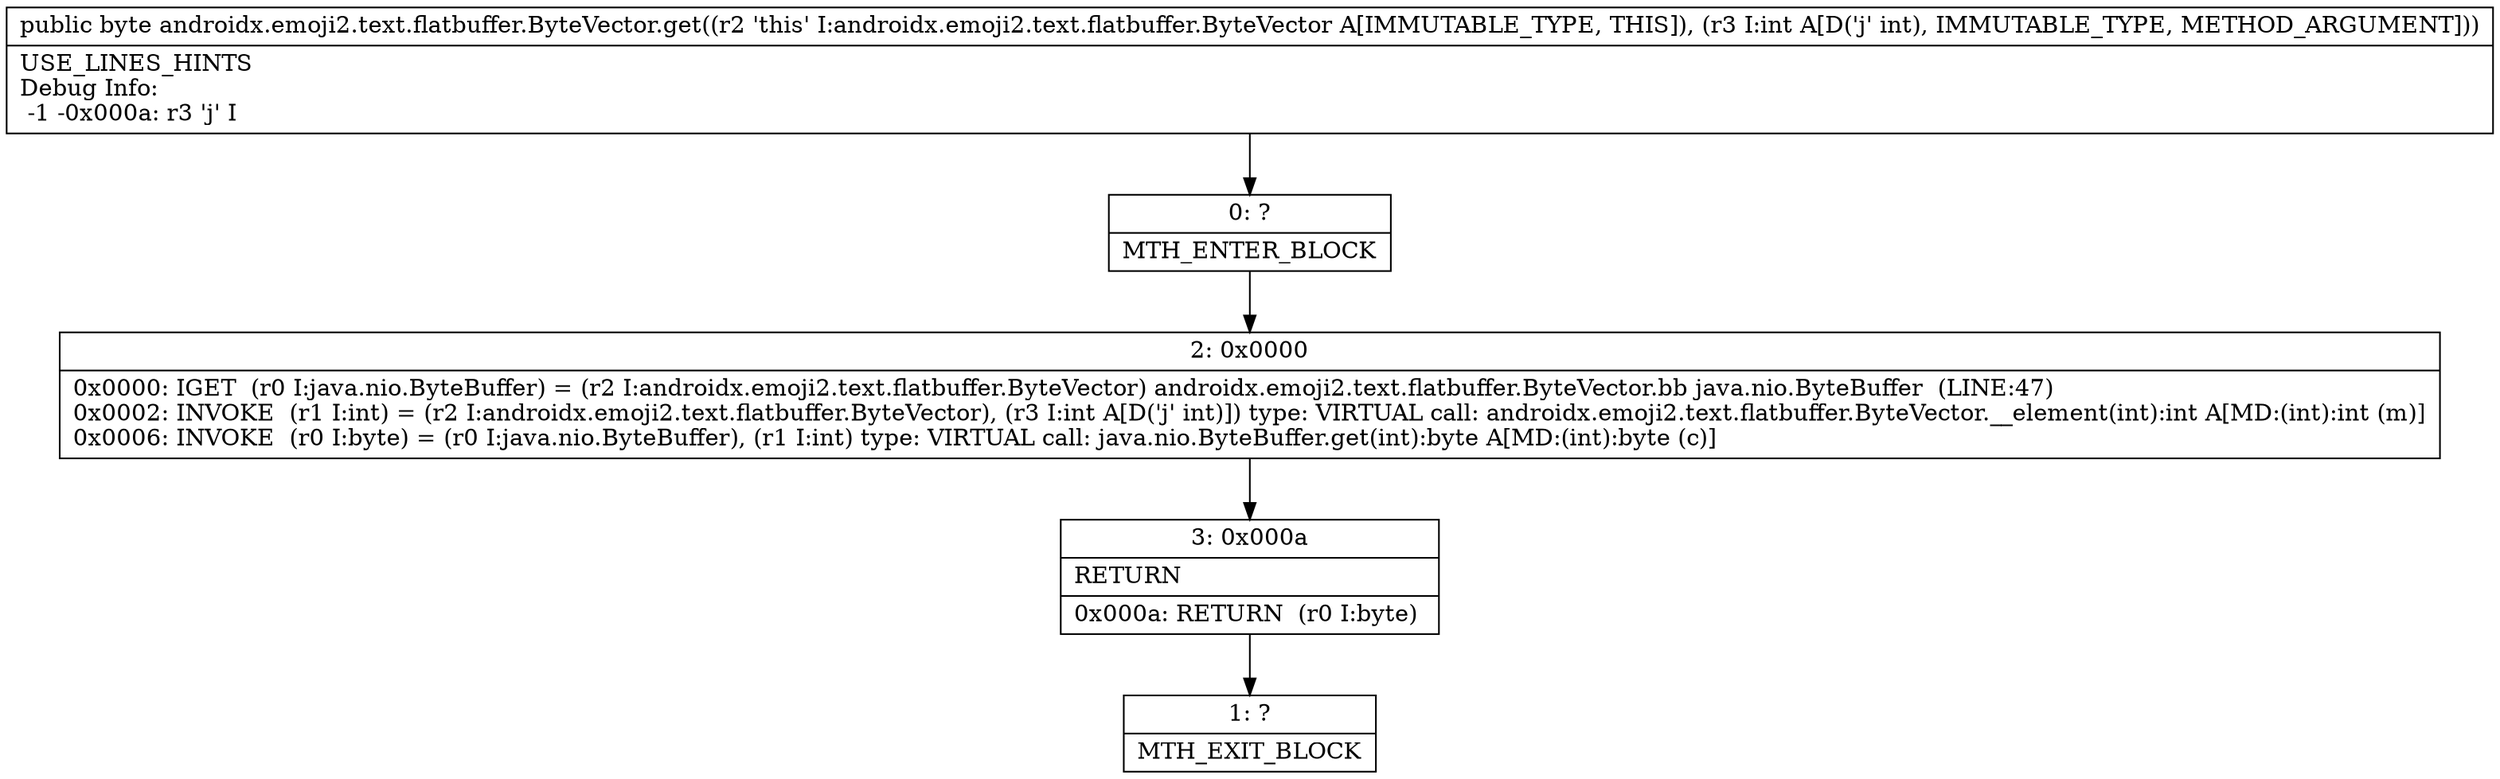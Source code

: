 digraph "CFG forandroidx.emoji2.text.flatbuffer.ByteVector.get(I)B" {
Node_0 [shape=record,label="{0\:\ ?|MTH_ENTER_BLOCK\l}"];
Node_2 [shape=record,label="{2\:\ 0x0000|0x0000: IGET  (r0 I:java.nio.ByteBuffer) = (r2 I:androidx.emoji2.text.flatbuffer.ByteVector) androidx.emoji2.text.flatbuffer.ByteVector.bb java.nio.ByteBuffer  (LINE:47)\l0x0002: INVOKE  (r1 I:int) = (r2 I:androidx.emoji2.text.flatbuffer.ByteVector), (r3 I:int A[D('j' int)]) type: VIRTUAL call: androidx.emoji2.text.flatbuffer.ByteVector.__element(int):int A[MD:(int):int (m)]\l0x0006: INVOKE  (r0 I:byte) = (r0 I:java.nio.ByteBuffer), (r1 I:int) type: VIRTUAL call: java.nio.ByteBuffer.get(int):byte A[MD:(int):byte (c)]\l}"];
Node_3 [shape=record,label="{3\:\ 0x000a|RETURN\l|0x000a: RETURN  (r0 I:byte) \l}"];
Node_1 [shape=record,label="{1\:\ ?|MTH_EXIT_BLOCK\l}"];
MethodNode[shape=record,label="{public byte androidx.emoji2.text.flatbuffer.ByteVector.get((r2 'this' I:androidx.emoji2.text.flatbuffer.ByteVector A[IMMUTABLE_TYPE, THIS]), (r3 I:int A[D('j' int), IMMUTABLE_TYPE, METHOD_ARGUMENT]))  | USE_LINES_HINTS\lDebug Info:\l  \-1 \-0x000a: r3 'j' I\l}"];
MethodNode -> Node_0;Node_0 -> Node_2;
Node_2 -> Node_3;
Node_3 -> Node_1;
}

